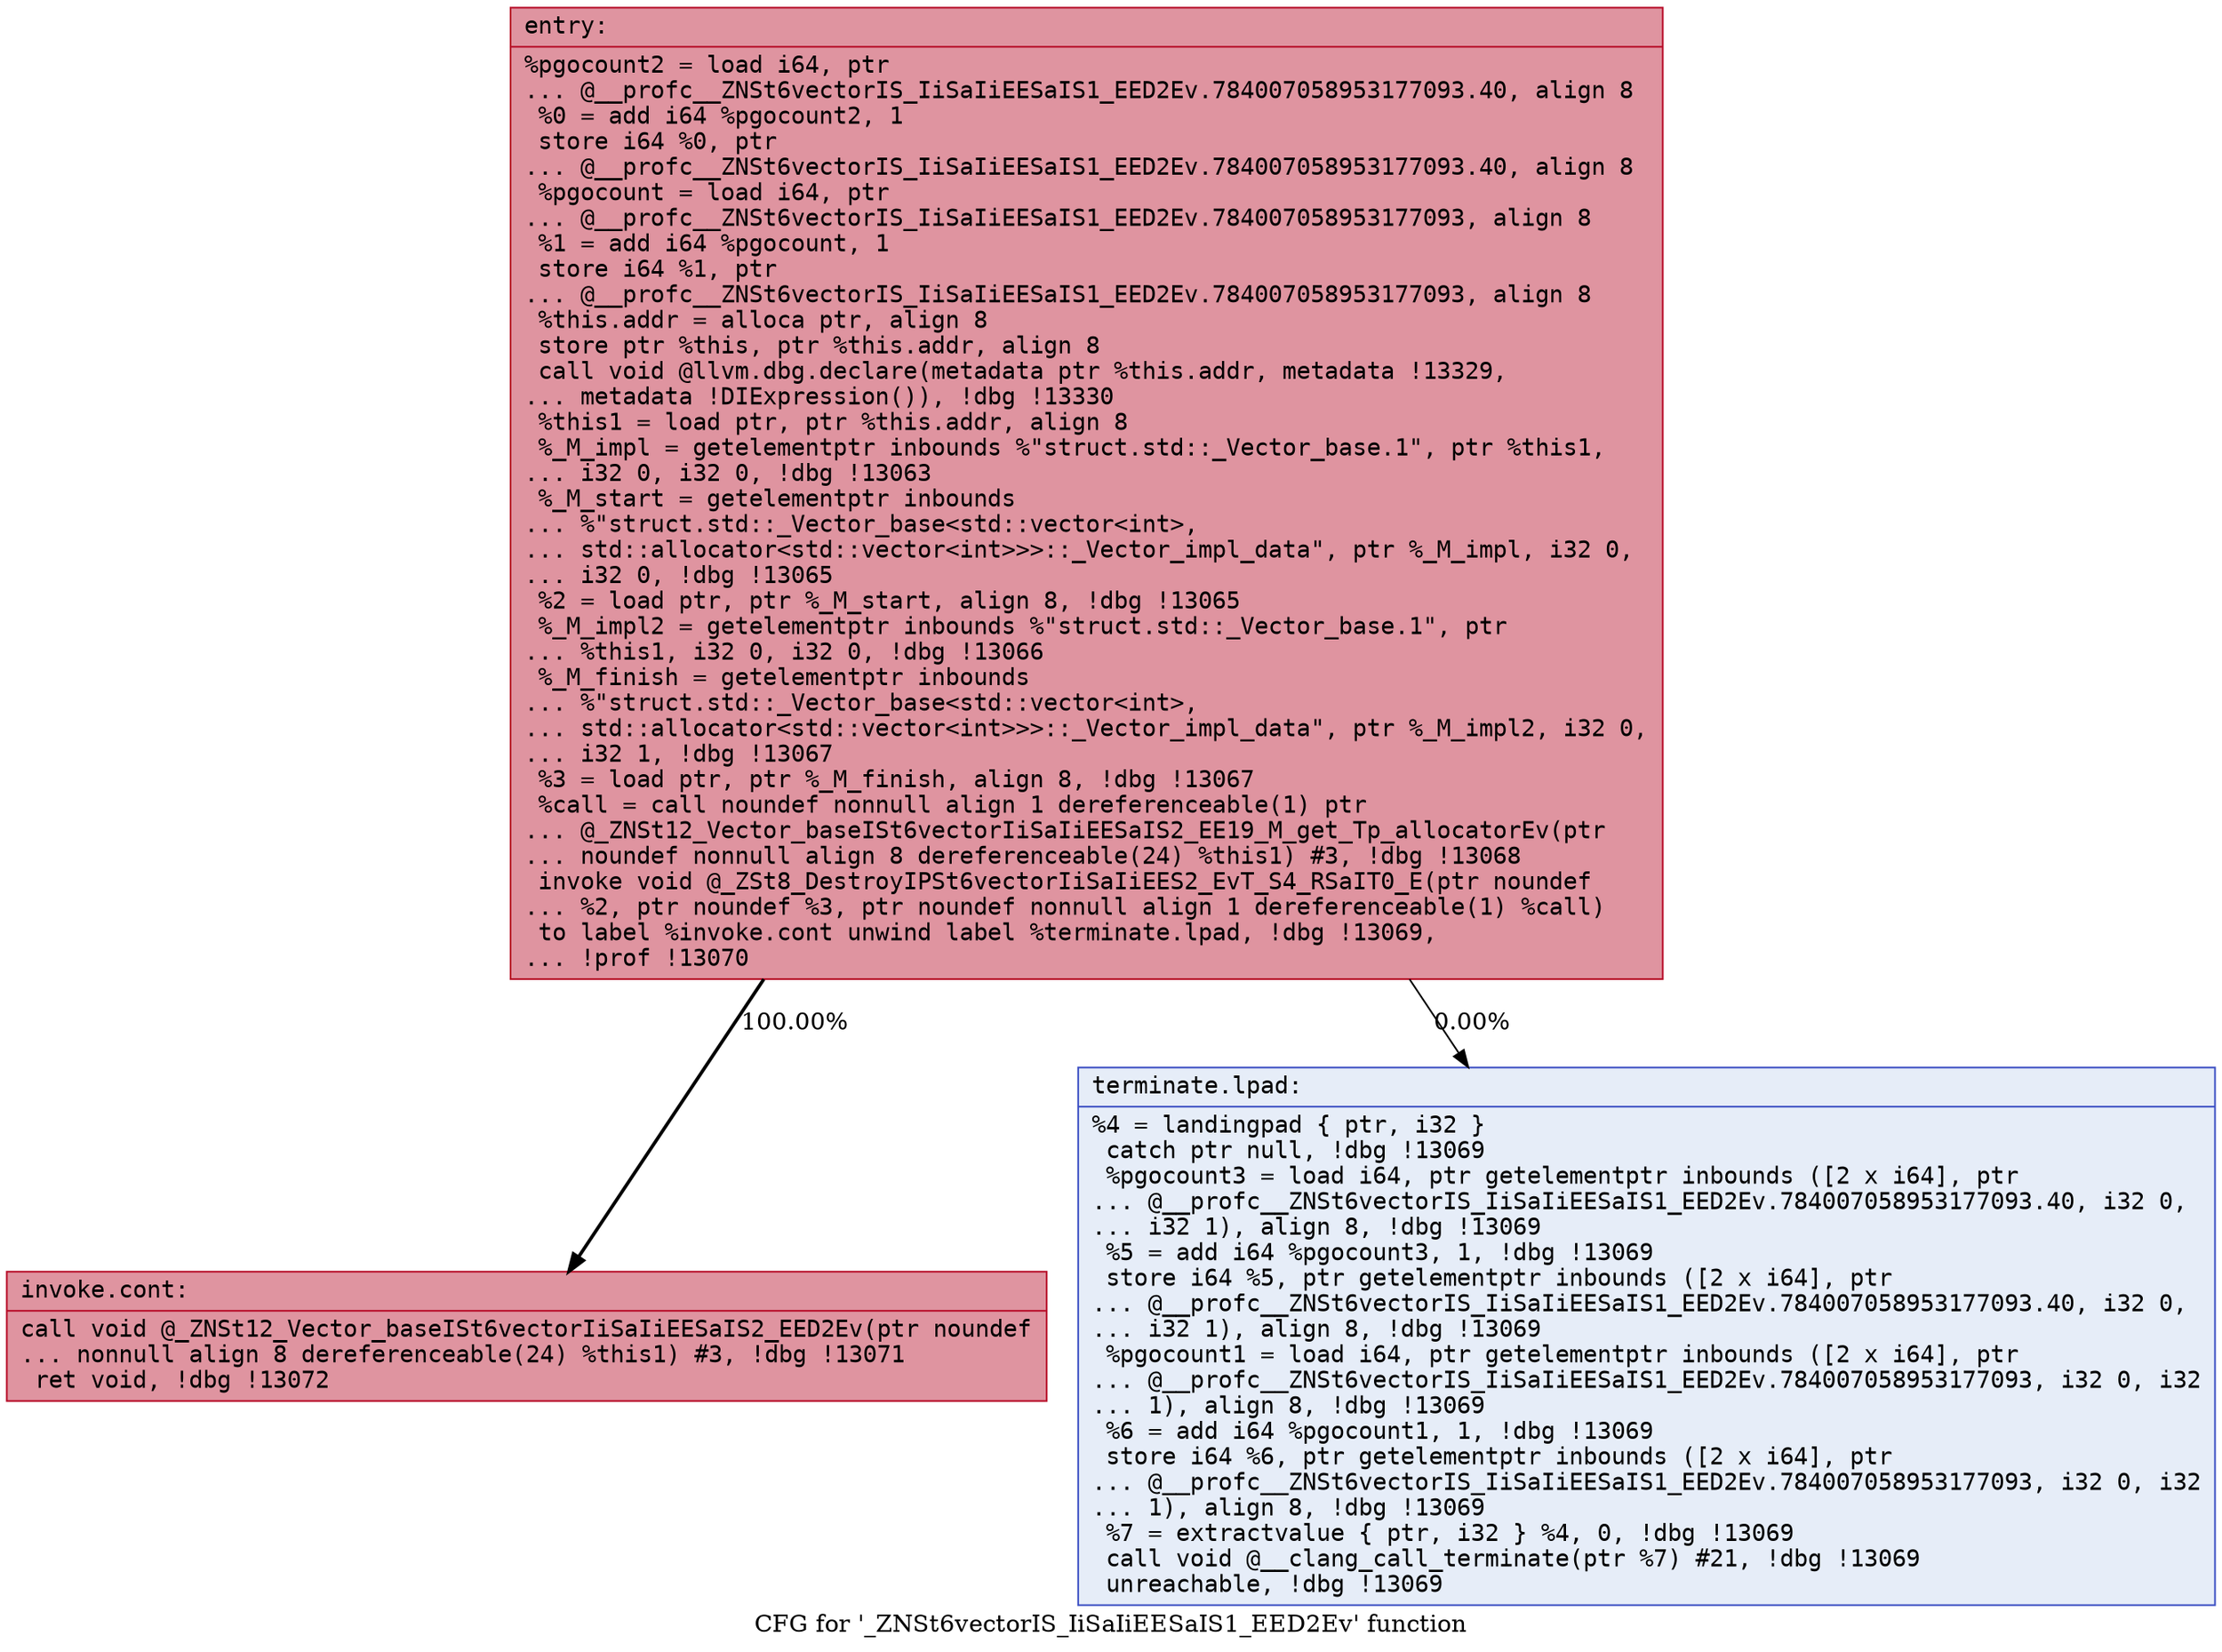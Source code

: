 digraph "CFG for '_ZNSt6vectorIS_IiSaIiEESaIS1_EED2Ev' function" {
	label="CFG for '_ZNSt6vectorIS_IiSaIiEESaIS1_EED2Ev' function";

	Node0x564268ddefd0 [shape=record,color="#b70d28ff", style=filled, fillcolor="#b70d2870" fontname="Courier",label="{entry:\l|  %pgocount2 = load i64, ptr\l... @__profc__ZNSt6vectorIS_IiSaIiEESaIS1_EED2Ev.784007058953177093.40, align 8\l  %0 = add i64 %pgocount2, 1\l  store i64 %0, ptr\l... @__profc__ZNSt6vectorIS_IiSaIiEESaIS1_EED2Ev.784007058953177093.40, align 8\l  %pgocount = load i64, ptr\l... @__profc__ZNSt6vectorIS_IiSaIiEESaIS1_EED2Ev.784007058953177093, align 8\l  %1 = add i64 %pgocount, 1\l  store i64 %1, ptr\l... @__profc__ZNSt6vectorIS_IiSaIiEESaIS1_EED2Ev.784007058953177093, align 8\l  %this.addr = alloca ptr, align 8\l  store ptr %this, ptr %this.addr, align 8\l  call void @llvm.dbg.declare(metadata ptr %this.addr, metadata !13329,\l... metadata !DIExpression()), !dbg !13330\l  %this1 = load ptr, ptr %this.addr, align 8\l  %_M_impl = getelementptr inbounds %\"struct.std::_Vector_base.1\", ptr %this1,\l... i32 0, i32 0, !dbg !13063\l  %_M_start = getelementptr inbounds\l... %\"struct.std::_Vector_base\<std::vector\<int\>,\l... std::allocator\<std::vector\<int\>\>\>::_Vector_impl_data\", ptr %_M_impl, i32 0,\l... i32 0, !dbg !13065\l  %2 = load ptr, ptr %_M_start, align 8, !dbg !13065\l  %_M_impl2 = getelementptr inbounds %\"struct.std::_Vector_base.1\", ptr\l... %this1, i32 0, i32 0, !dbg !13066\l  %_M_finish = getelementptr inbounds\l... %\"struct.std::_Vector_base\<std::vector\<int\>,\l... std::allocator\<std::vector\<int\>\>\>::_Vector_impl_data\", ptr %_M_impl2, i32 0,\l... i32 1, !dbg !13067\l  %3 = load ptr, ptr %_M_finish, align 8, !dbg !13067\l  %call = call noundef nonnull align 1 dereferenceable(1) ptr\l... @_ZNSt12_Vector_baseISt6vectorIiSaIiEESaIS2_EE19_M_get_Tp_allocatorEv(ptr\l... noundef nonnull align 8 dereferenceable(24) %this1) #3, !dbg !13068\l  invoke void @_ZSt8_DestroyIPSt6vectorIiSaIiEES2_EvT_S4_RSaIT0_E(ptr noundef\l... %2, ptr noundef %3, ptr noundef nonnull align 1 dereferenceable(1) %call)\l          to label %invoke.cont unwind label %terminate.lpad, !dbg !13069,\l... !prof !13070\l}"];
	Node0x564268ddefd0 -> Node0x564268de0920[tooltip="entry -> invoke.cont\nProbability 100.00%" label="100.00%" penwidth=2.00];
	Node0x564268ddefd0 -> Node0x564268de0970[tooltip="entry -> terminate.lpad\nProbability 0.00%" label="0.00%" penwidth=1.00];
	Node0x564268de0920 [shape=record,color="#b70d28ff", style=filled, fillcolor="#b70d2870" fontname="Courier",label="{invoke.cont:\l|  call void @_ZNSt12_Vector_baseISt6vectorIiSaIiEESaIS2_EED2Ev(ptr noundef\l... nonnull align 8 dereferenceable(24) %this1) #3, !dbg !13071\l  ret void, !dbg !13072\l}"];
	Node0x564268de0970 [shape=record,color="#3d50c3ff", style=filled, fillcolor="#c7d7f070" fontname="Courier",label="{terminate.lpad:\l|  %4 = landingpad \{ ptr, i32 \}\l          catch ptr null, !dbg !13069\l  %pgocount3 = load i64, ptr getelementptr inbounds ([2 x i64], ptr\l... @__profc__ZNSt6vectorIS_IiSaIiEESaIS1_EED2Ev.784007058953177093.40, i32 0,\l... i32 1), align 8, !dbg !13069\l  %5 = add i64 %pgocount3, 1, !dbg !13069\l  store i64 %5, ptr getelementptr inbounds ([2 x i64], ptr\l... @__profc__ZNSt6vectorIS_IiSaIiEESaIS1_EED2Ev.784007058953177093.40, i32 0,\l... i32 1), align 8, !dbg !13069\l  %pgocount1 = load i64, ptr getelementptr inbounds ([2 x i64], ptr\l... @__profc__ZNSt6vectorIS_IiSaIiEESaIS1_EED2Ev.784007058953177093, i32 0, i32\l... 1), align 8, !dbg !13069\l  %6 = add i64 %pgocount1, 1, !dbg !13069\l  store i64 %6, ptr getelementptr inbounds ([2 x i64], ptr\l... @__profc__ZNSt6vectorIS_IiSaIiEESaIS1_EED2Ev.784007058953177093, i32 0, i32\l... 1), align 8, !dbg !13069\l  %7 = extractvalue \{ ptr, i32 \} %4, 0, !dbg !13069\l  call void @__clang_call_terminate(ptr %7) #21, !dbg !13069\l  unreachable, !dbg !13069\l}"];
}
